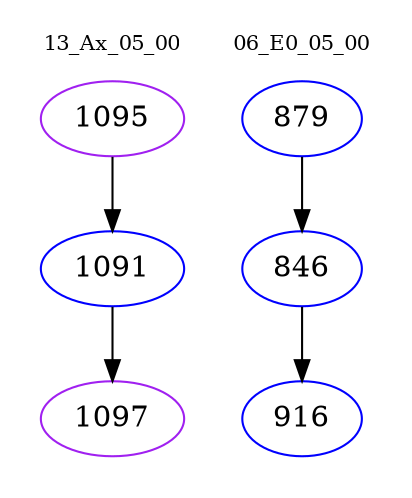 digraph{
subgraph cluster_0 {
color = white
label = "13_Ax_05_00";
fontsize=10;
T0_1095 [label="1095", color="purple"]
T0_1095 -> T0_1091 [color="black"]
T0_1091 [label="1091", color="blue"]
T0_1091 -> T0_1097 [color="black"]
T0_1097 [label="1097", color="purple"]
}
subgraph cluster_1 {
color = white
label = "06_E0_05_00";
fontsize=10;
T1_879 [label="879", color="blue"]
T1_879 -> T1_846 [color="black"]
T1_846 [label="846", color="blue"]
T1_846 -> T1_916 [color="black"]
T1_916 [label="916", color="blue"]
}
}
